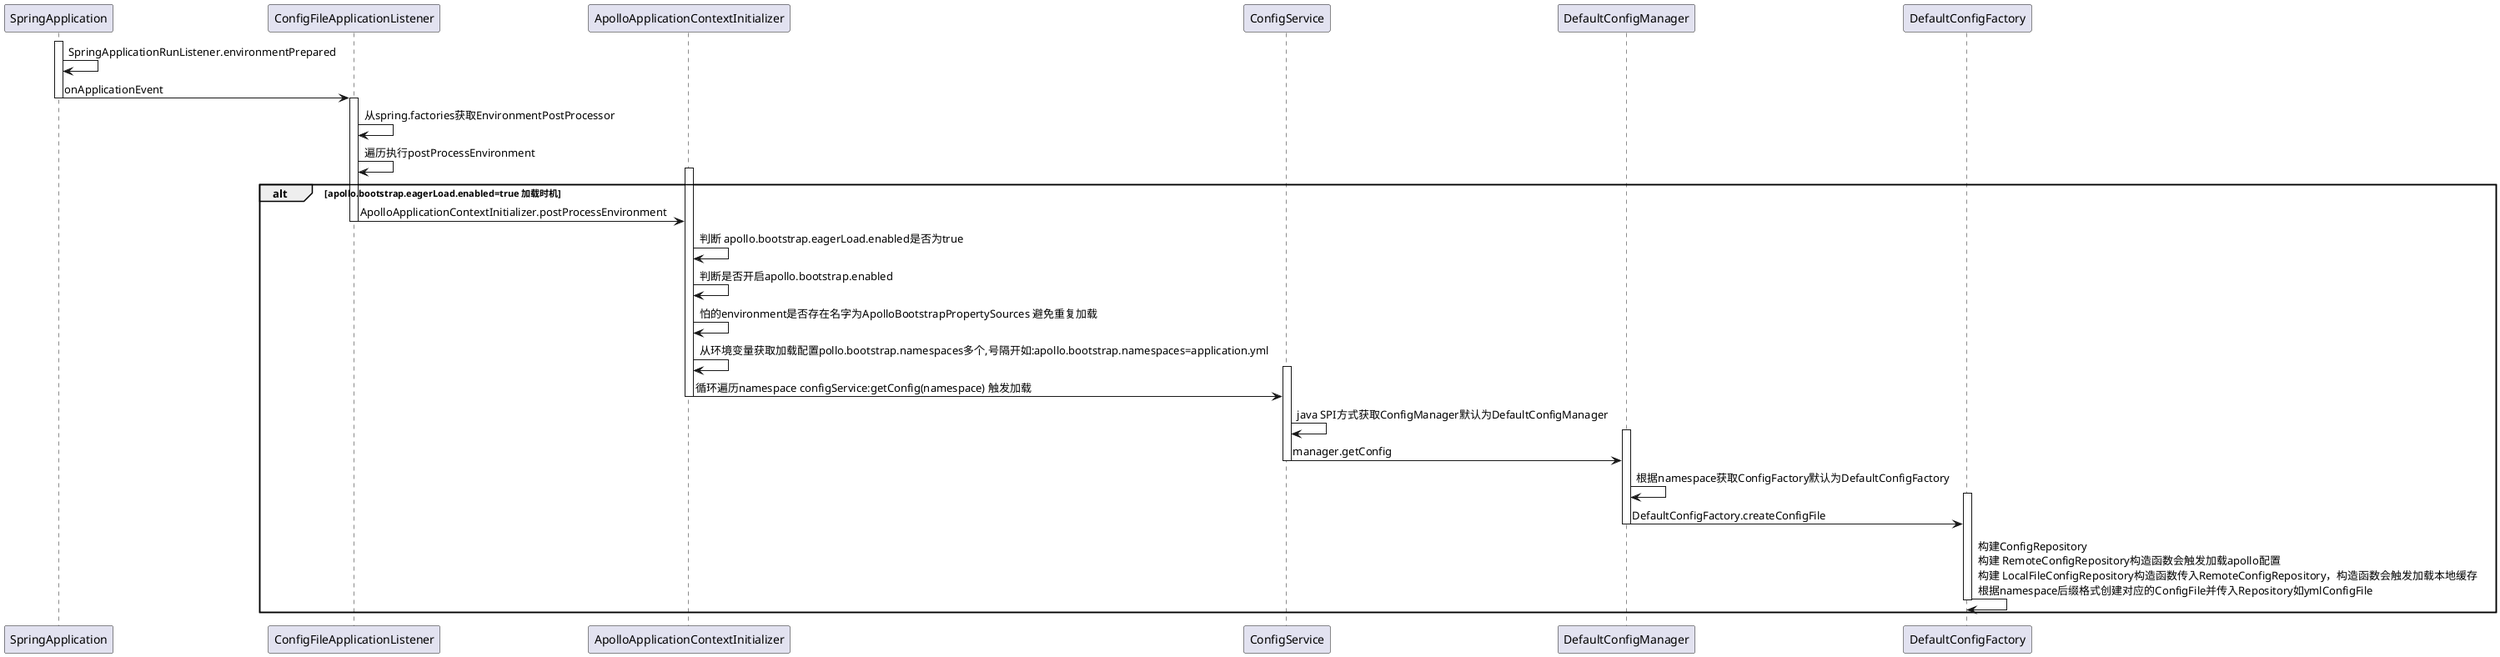 @startuml
participant "SpringApplication" as app
participant "ConfigFileApplicationListener" as configFile
participant "ApolloApplicationContextInitializer" as apollo
participant "ConfigService" as configService
participant "DefaultConfigManager" as manager
participant "DefaultConfigFactory" as factory
activate app
app->app:SpringApplicationRunListener.environmentPrepared
app->configFile:onApplicationEvent
deactivate app
activate configFile

configFile->configFile:从spring.factories获取EnvironmentPostProcessor
configFile->configFile :遍历执行postProcessEnvironment
alt apollo.bootstrap.eagerLoad.enabled=true 加载时机
activate apollo
configFile->apollo:ApolloApplicationContextInitializer.postProcessEnvironment
deactivate configFile
apollo->apollo: 判断 apollo.bootstrap.eagerLoad.enabled是否为true
apollo->apollo: 判断是否开启apollo.bootstrap.enabled
apollo->apollo: 怕的environment是否存在名字为ApolloBootstrapPropertySources 避免重复加载
apollo->apollo: 从环境变量获取加载配置pollo.bootstrap.namespaces多个,号隔开如:apollo.bootstrap.namespaces=application.yml
activate configService
apollo->configService:循环遍历namespace configService:getConfig(namespace) 触发加载
deactivate apollo
configService->configService:java SPI方式获取ConfigManager默认为DefaultConfigManager
activate manager
configService->manager:manager.getConfig
deactivate configService
manager->manager:根据namespace获取ConfigFactory默认为DefaultConfigFactory
activate factory
manager->factory:DefaultConfigFactory.createConfigFile
deactivate manager
factory->factory:构建ConfigRepository\n构建 RemoteConfigRepository构造函数会触发加载apollo配置\n构建 LocalFileConfigRepository构造函数传入RemoteConfigRepository，构造函数会触发加载本地缓存\n根据namespace后缀格式创建对应的ConfigFile并传入Repository如ymlConfigFile






deactivate factory
end
@enduml